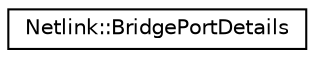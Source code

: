 digraph "Graphical Class Hierarchy"
{
 // LATEX_PDF_SIZE
  edge [fontname="Helvetica",fontsize="10",labelfontname="Helvetica",labelfontsize="10"];
  node [fontname="Helvetica",fontsize="10",shape=record];
  rankdir="LR";
  Node0 [label="Netlink::BridgePortDetails",height=0.2,width=0.4,color="black", fillcolor="white", style="filled",URL="$structNetlink_1_1BridgePortDetails.html",tooltip=" "];
}
